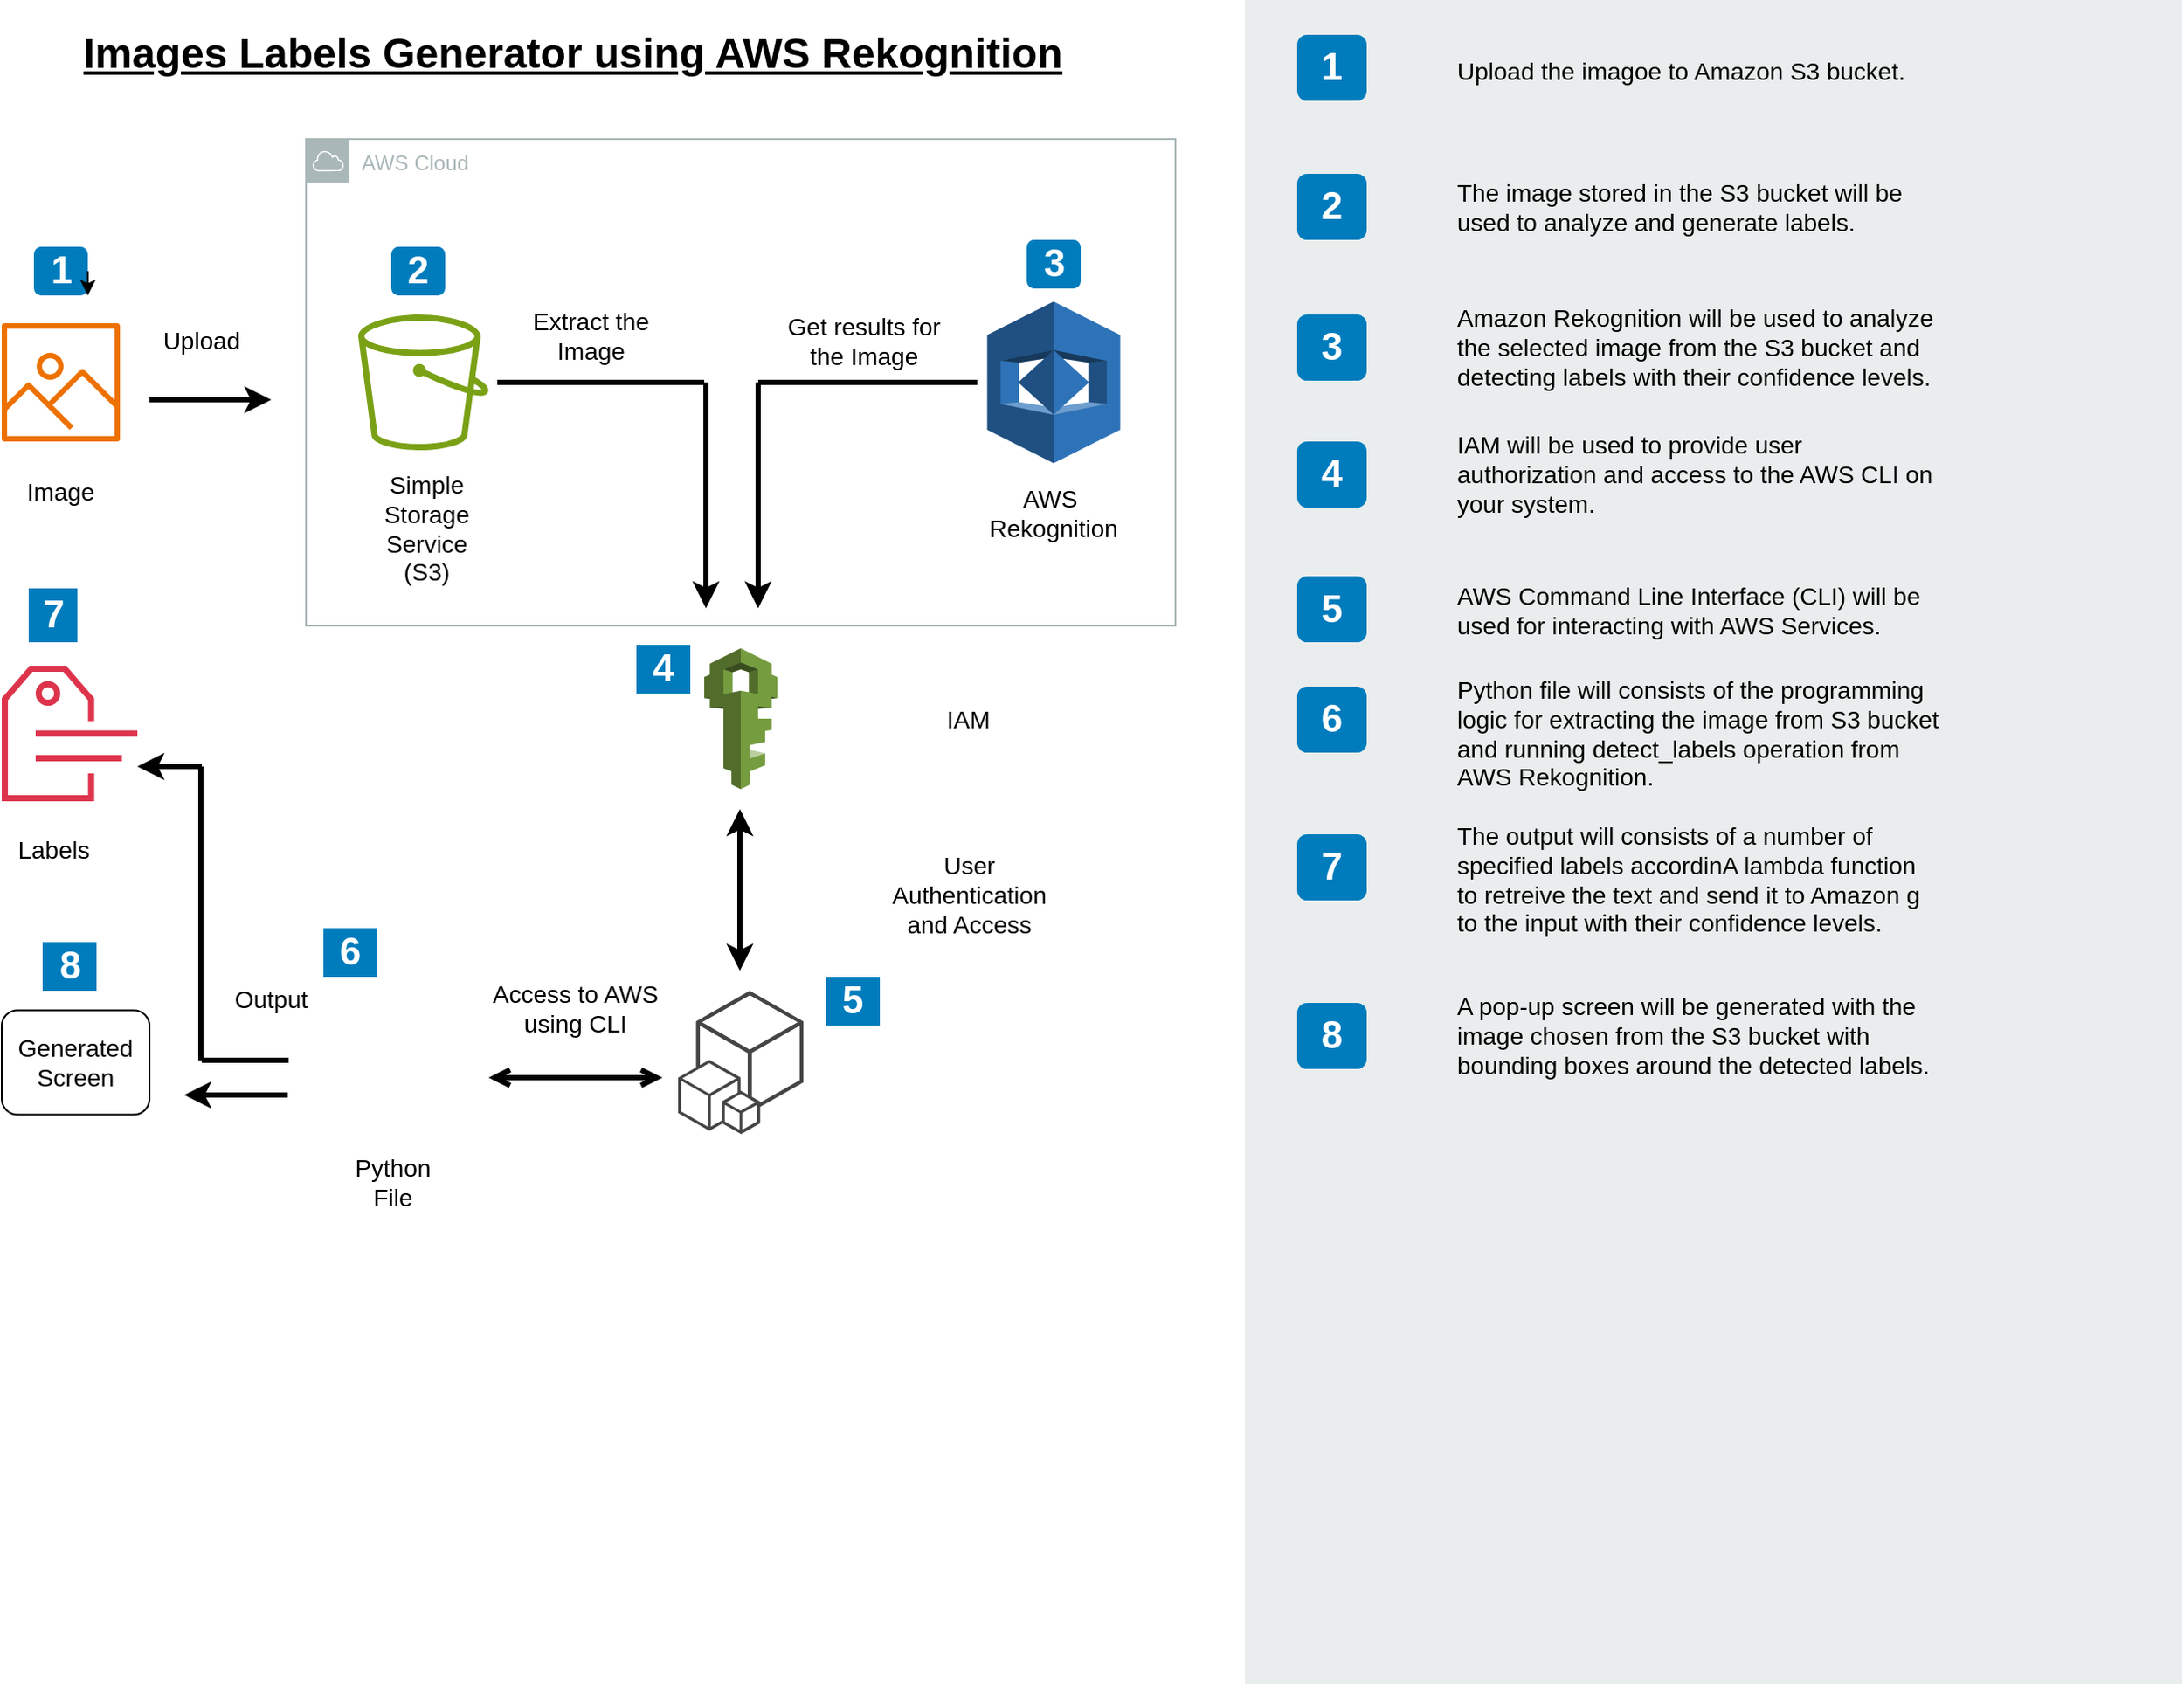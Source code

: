 <mxfile version="24.8.3">
  <diagram name="Page-1" id="1QPhJKA11TGKgs7WSQvj">
    <mxGraphModel dx="1222" dy="698" grid="1" gridSize="10" guides="1" tooltips="1" connect="1" arrows="1" fold="1" page="1" pageScale="1" pageWidth="1169" pageHeight="827" math="0" shadow="0">
      <root>
        <mxCell id="0" />
        <mxCell id="1" parent="0" />
        <mxCell id="PJq4ZduZdzAgiIetN25B-19" value="AWS Cloud" style="sketch=0;outlineConnect=0;gradientColor=none;html=1;whiteSpace=wrap;fontSize=12;fontStyle=0;shape=mxgraph.aws4.group;grIcon=mxgraph.aws4.group_aws_cloud;strokeColor=#AAB7B8;fillColor=none;verticalAlign=top;align=left;spacingLeft=30;fontColor=#AAB7B8;dashed=0;movable=0;resizable=0;rotatable=0;deletable=0;editable=0;locked=1;connectable=0;" parent="1" vertex="1">
          <mxGeometry x="270" y="80" width="500" height="280" as="geometry" />
        </mxCell>
        <mxCell id="PJq4ZduZdzAgiIetN25B-2" value="" style="sketch=0;outlineConnect=0;fontColor=#232F3E;gradientColor=none;fillColor=#7AA116;strokeColor=none;dashed=0;verticalLabelPosition=bottom;verticalAlign=top;align=center;html=1;fontSize=12;fontStyle=0;aspect=fixed;pointerEvents=1;shape=mxgraph.aws4.bucket;movable=0;resizable=0;rotatable=0;deletable=0;editable=0;locked=1;connectable=0;" parent="1" vertex="1">
          <mxGeometry x="300" y="181" width="75" height="78" as="geometry" />
        </mxCell>
        <mxCell id="PJq4ZduZdzAgiIetN25B-3" value="" style="outlineConnect=0;dashed=0;verticalLabelPosition=bottom;verticalAlign=top;align=center;html=1;shape=mxgraph.aws3.iam;fillColor=#759C3E;gradientColor=none;" parent="1" vertex="1">
          <mxGeometry x="499" y="373" width="42" height="81" as="geometry" />
        </mxCell>
        <mxCell id="PJq4ZduZdzAgiIetN25B-5" value="" style="rounded=0;whiteSpace=wrap;html=1;fillColor=#EAEDED;fontSize=22;fontColor=#FFFFFF;strokeColor=none;labelBackgroundColor=none;movable=0;resizable=0;rotatable=0;deletable=0;editable=0;locked=1;connectable=0;" parent="1" vertex="1">
          <mxGeometry x="810" width="539" height="969" as="geometry" />
        </mxCell>
        <mxCell id="PJq4ZduZdzAgiIetN25B-6" value="1" style="rounded=1;whiteSpace=wrap;html=1;fillColor=#007CBD;strokeColor=none;fontColor=#FFFFFF;fontStyle=1;fontSize=22;labelBackgroundColor=none;" parent="1" vertex="1">
          <mxGeometry x="840" y="20" width="40" height="38" as="geometry" />
        </mxCell>
        <mxCell id="PJq4ZduZdzAgiIetN25B-7" value="2" style="rounded=1;whiteSpace=wrap;html=1;fillColor=#007CBD;strokeColor=none;fontColor=#FFFFFF;fontStyle=1;fontSize=22;labelBackgroundColor=none;" parent="1" vertex="1">
          <mxGeometry x="840" y="100" width="40" height="38" as="geometry" />
        </mxCell>
        <mxCell id="PJq4ZduZdzAgiIetN25B-8" value="3" style="rounded=1;whiteSpace=wrap;html=1;fillColor=#007CBD;strokeColor=none;fontColor=#FFFFFF;fontStyle=1;fontSize=22;labelBackgroundColor=none;" parent="1" vertex="1">
          <mxGeometry x="840" y="181" width="40" height="38" as="geometry" />
        </mxCell>
        <mxCell id="PJq4ZduZdzAgiIetN25B-9" value="4" style="rounded=1;whiteSpace=wrap;html=1;fillColor=#007CBD;strokeColor=none;fontColor=#FFFFFF;fontStyle=1;fontSize=22;labelBackgroundColor=none;" parent="1" vertex="1">
          <mxGeometry x="840" y="254" width="40" height="38" as="geometry" />
        </mxCell>
        <mxCell id="PJq4ZduZdzAgiIetN25B-10" value="5" style="rounded=1;whiteSpace=wrap;html=1;fillColor=#007CBD;strokeColor=none;fontColor=#FFFFFF;fontStyle=1;fontSize=22;labelBackgroundColor=none;" parent="1" vertex="1">
          <mxGeometry x="840" y="331.5" width="40" height="38" as="geometry" />
        </mxCell>
        <mxCell id="PJq4ZduZdzAgiIetN25B-11" value="6" style="rounded=1;whiteSpace=wrap;html=1;fillColor=#007CBD;strokeColor=none;fontColor=#FFFFFF;fontStyle=1;fontSize=22;labelBackgroundColor=none;" parent="1" vertex="1">
          <mxGeometry x="840" y="395" width="40" height="38" as="geometry" />
        </mxCell>
        <mxCell id="PJq4ZduZdzAgiIetN25B-12" value="7" style="rounded=1;whiteSpace=wrap;html=1;fillColor=#007CBD;strokeColor=none;fontColor=#FFFFFF;fontStyle=1;fontSize=22;labelBackgroundColor=none;" parent="1" vertex="1">
          <mxGeometry x="840" y="480" width="40" height="38" as="geometry" />
        </mxCell>
        <mxCell id="PJq4ZduZdzAgiIetN25B-13" value="8" style="rounded=1;whiteSpace=wrap;html=1;fillColor=#007CBD;strokeColor=none;fontColor=#FFFFFF;fontStyle=1;fontSize=22;labelBackgroundColor=none;" parent="1" vertex="1">
          <mxGeometry x="840" y="577" width="40" height="38" as="geometry" />
        </mxCell>
        <mxCell id="PJq4ZduZdzAgiIetN25B-14" value="" style="sketch=0;outlineConnect=0;fontColor=#232F3E;gradientColor=none;fillColor=#ED7100;strokeColor=none;dashed=0;verticalLabelPosition=bottom;verticalAlign=top;align=center;html=1;fontSize=12;fontStyle=0;aspect=fixed;pointerEvents=1;shape=mxgraph.aws4.container_registry_image;movable=0;resizable=0;rotatable=0;deletable=0;editable=0;locked=1;connectable=0;" parent="1" vertex="1">
          <mxGeometry x="95" y="186" width="68" height="68" as="geometry" />
        </mxCell>
        <mxCell id="PJq4ZduZdzAgiIetN25B-15" value="" style="outlineConnect=0;dashed=0;verticalLabelPosition=bottom;verticalAlign=top;align=center;html=1;shape=mxgraph.aws3.cli;fillColor=#444444;gradientColor=none;" parent="1" vertex="1">
          <mxGeometry x="484" y="570" width="72" height="82.5" as="geometry" />
        </mxCell>
        <mxCell id="PJq4ZduZdzAgiIetN25B-16" value="" style="outlineConnect=0;dashed=0;verticalLabelPosition=bottom;verticalAlign=top;align=center;html=1;shape=mxgraph.aws3.rekognition;fillColor=#2E73B8;gradientColor=none;movable=0;resizable=0;rotatable=0;deletable=0;editable=0;locked=1;connectable=0;" parent="1" vertex="1">
          <mxGeometry x="661.75" y="173.5" width="76.5" height="93" as="geometry" />
        </mxCell>
        <mxCell id="PJq4ZduZdzAgiIetN25B-17" value="" style="sketch=0;outlineConnect=0;fontColor=#232F3E;gradientColor=none;fillColor=#DD344C;strokeColor=none;dashed=0;verticalLabelPosition=bottom;verticalAlign=top;align=center;html=1;fontSize=12;fontStyle=0;aspect=fixed;pointerEvents=1;shape=mxgraph.aws4.waf_labels;" parent="1" vertex="1">
          <mxGeometry x="95" y="383" width="78" height="78" as="geometry" />
        </mxCell>
        <mxCell id="PJq4ZduZdzAgiIetN25B-18" value="&lt;font style=&quot;font-size: 14px;&quot;&gt;Generated Screen&lt;/font&gt;" style="rounded=1;whiteSpace=wrap;html=1;" parent="1" vertex="1">
          <mxGeometry x="95" y="581.25" width="85" height="60" as="geometry" />
        </mxCell>
        <mxCell id="PJq4ZduZdzAgiIetN25B-20" value="&lt;font style=&quot;font-size: 14px;&quot;&gt;Simple&lt;/font&gt;&lt;div&gt;&lt;font style=&quot;font-size: 14px;&quot;&gt;Storage Service&lt;/font&gt;&lt;/div&gt;&lt;div&gt;&lt;font style=&quot;font-size: 14px;&quot;&gt;(S3)&lt;/font&gt;&lt;/div&gt;" style="text;html=1;align=center;verticalAlign=middle;whiteSpace=wrap;rounded=0;movable=0;resizable=0;rotatable=0;deletable=0;editable=0;locked=1;connectable=0;" parent="1" vertex="1">
          <mxGeometry x="307.5" y="268" width="62.5" height="72" as="geometry" />
        </mxCell>
        <mxCell id="PJq4ZduZdzAgiIetN25B-21" value="&lt;font style=&quot;font-size: 14px;&quot;&gt;AWS&amp;nbsp;&lt;/font&gt;&lt;div&gt;&lt;font style=&quot;font-size: 14px;&quot;&gt;Rekognition&lt;/font&gt;&lt;/div&gt;" style="text;html=1;align=center;verticalAlign=middle;whiteSpace=wrap;rounded=0;" parent="1" vertex="1">
          <mxGeometry x="650" y="280" width="100" height="30" as="geometry" />
        </mxCell>
        <mxCell id="PJq4ZduZdzAgiIetN25B-22" value="&lt;font style=&quot;font-size: 14px;&quot;&gt;IAM&lt;/font&gt;" style="text;html=1;align=center;verticalAlign=middle;whiteSpace=wrap;rounded=0;" parent="1" vertex="1">
          <mxGeometry x="621" y="399" width="60" height="30" as="geometry" />
        </mxCell>
        <mxCell id="PJq4ZduZdzAgiIetN25B-23" value="" style="endArrow=classic;startArrow=classic;html=1;rounded=0;strokeWidth=3;" parent="1" edge="1">
          <mxGeometry width="50" height="50" relative="1" as="geometry">
            <mxPoint x="519.5" y="558.5" as="sourcePoint" />
            <mxPoint x="519.5" y="465.5" as="targetPoint" />
            <Array as="points">
              <mxPoint x="519.5" y="514" />
            </Array>
          </mxGeometry>
        </mxCell>
        <mxCell id="PJq4ZduZdzAgiIetN25B-24" value="&lt;font style=&quot;font-size: 14px;&quot;&gt;User Authentication and Access&lt;/font&gt;" style="text;html=1;align=center;verticalAlign=middle;whiteSpace=wrap;rounded=0;" parent="1" vertex="1">
          <mxGeometry x="601.5" y="480" width="99" height="70" as="geometry" />
        </mxCell>
        <mxCell id="PJq4ZduZdzAgiIetN25B-25" value="&lt;font style=&quot;font-size: 14px;&quot;&gt;Image&lt;/font&gt;" style="text;html=1;align=center;verticalAlign=middle;whiteSpace=wrap;rounded=0;" parent="1" vertex="1">
          <mxGeometry x="99" y="268" width="60" height="30" as="geometry" />
        </mxCell>
        <mxCell id="PJq4ZduZdzAgiIetN25B-26" value="" style="endArrow=classic;html=1;rounded=0;strokeWidth=3;" parent="1" edge="1">
          <mxGeometry width="50" height="50" relative="1" as="geometry">
            <mxPoint x="180" y="230" as="sourcePoint" />
            <mxPoint x="250" y="230" as="targetPoint" />
          </mxGeometry>
        </mxCell>
        <mxCell id="PJq4ZduZdzAgiIetN25B-29" value="" style="endArrow=none;html=1;rounded=0;strokeWidth=3;" parent="1" edge="1">
          <mxGeometry width="50" height="50" relative="1" as="geometry">
            <mxPoint x="380" y="220" as="sourcePoint" />
            <mxPoint x="499" y="220" as="targetPoint" />
          </mxGeometry>
        </mxCell>
        <mxCell id="PJq4ZduZdzAgiIetN25B-30" value="" style="endArrow=classic;html=1;rounded=0;strokeWidth=3;" parent="1" edge="1">
          <mxGeometry width="50" height="50" relative="1" as="geometry">
            <mxPoint x="500" y="220" as="sourcePoint" />
            <mxPoint x="500" y="350" as="targetPoint" />
          </mxGeometry>
        </mxCell>
        <mxCell id="PJq4ZduZdzAgiIetN25B-31" value="" style="endArrow=none;html=1;rounded=0;strokeWidth=3;" parent="1" edge="1">
          <mxGeometry width="50" height="50" relative="1" as="geometry">
            <mxPoint x="530" y="220" as="sourcePoint" />
            <mxPoint x="656" y="220" as="targetPoint" />
          </mxGeometry>
        </mxCell>
        <mxCell id="PJq4ZduZdzAgiIetN25B-32" value="" style="endArrow=classic;html=1;rounded=0;strokeWidth=3;" parent="1" edge="1">
          <mxGeometry width="50" height="50" relative="1" as="geometry">
            <mxPoint x="530" y="220" as="sourcePoint" />
            <mxPoint x="530" y="350" as="targetPoint" />
          </mxGeometry>
        </mxCell>
        <mxCell id="PJq4ZduZdzAgiIetN25B-33" value="" style="edgeStyle=orthogonalEdgeStyle;htmDepartman barl=1;endArrow=open;elbow=vertical;startArrow=open;startFill=0;endFill=0;strokeColor=#000000;rounded=0;strokeWidth=3;" parent="1" edge="1">
          <mxGeometry width="100" relative="1" as="geometry">
            <mxPoint x="375" y="620" as="sourcePoint" />
            <mxPoint x="475" y="620" as="targetPoint" />
          </mxGeometry>
        </mxCell>
        <mxCell id="PJq4ZduZdzAgiIetN25B-34" value="&lt;font style=&quot;font-size: 14px;&quot;&gt;Upload&lt;/font&gt;" style="text;html=1;align=center;verticalAlign=middle;whiteSpace=wrap;rounded=0;" parent="1" vertex="1">
          <mxGeometry x="180" y="181" width="60" height="30" as="geometry" />
        </mxCell>
        <mxCell id="PJq4ZduZdzAgiIetN25B-35" value="&lt;font style=&quot;font-size: 14px;&quot;&gt;Extract the Image&lt;/font&gt;" style="text;html=1;align=center;verticalAlign=middle;whiteSpace=wrap;rounded=0;movable=0;resizable=0;rotatable=0;deletable=0;editable=0;locked=1;connectable=0;" parent="1" vertex="1">
          <mxGeometry x="384" y="178" width="100" height="30" as="geometry" />
        </mxCell>
        <mxCell id="PJq4ZduZdzAgiIetN25B-36" value="&lt;font style=&quot;font-size: 14px;&quot;&gt;Get results for the Image&lt;/font&gt;" style="text;html=1;align=center;verticalAlign=middle;whiteSpace=wrap;rounded=0;movable=0;resizable=0;rotatable=0;deletable=0;editable=0;locked=1;connectable=0;" parent="1" vertex="1">
          <mxGeometry x="541" y="181" width="100" height="30" as="geometry" />
        </mxCell>
        <mxCell id="PJq4ZduZdzAgiIetN25B-37" value="&lt;font style=&quot;font-size: 14px;&quot;&gt;Labels&lt;/font&gt;" style="text;html=1;align=center;verticalAlign=middle;whiteSpace=wrap;rounded=0;" parent="1" vertex="1">
          <mxGeometry x="95" y="473.5" width="60" height="30" as="geometry" />
        </mxCell>
        <mxCell id="PJq4ZduZdzAgiIetN25B-38" value="&lt;font style=&quot;font-size: 14px;&quot;&gt;Access to AWS using CLI&lt;/font&gt;" style="text;html=1;align=center;verticalAlign=middle;whiteSpace=wrap;rounded=0;" parent="1" vertex="1">
          <mxGeometry x="370" y="560" width="110" height="40" as="geometry" />
        </mxCell>
        <mxCell id="PJq4ZduZdzAgiIetN25B-39" value="&lt;h1 style=&quot;margin-top: 0px;&quot;&gt;&lt;u&gt;Images Labels Generator using AWS Rekognition&lt;/u&gt;&lt;/h1&gt;" style="text;html=1;whiteSpace=wrap;overflow=hidden;rounded=0;movable=0;resizable=0;rotatable=0;deletable=0;editable=0;locked=1;connectable=0;" parent="1" vertex="1">
          <mxGeometry x="140" y="10" width="620" height="50" as="geometry" />
        </mxCell>
        <mxCell id="PJq4ZduZdzAgiIetN25B-41" value="" style="endArrow=none;html=1;rounded=0;strokeWidth=3;" parent="1" edge="1">
          <mxGeometry width="50" height="50" relative="1" as="geometry">
            <mxPoint x="210" y="610" as="sourcePoint" />
            <mxPoint x="260" y="610" as="targetPoint" />
          </mxGeometry>
        </mxCell>
        <mxCell id="PJq4ZduZdzAgiIetN25B-42" value="" style="endArrow=none;html=1;rounded=0;strokeWidth=3;" parent="1" edge="1">
          <mxGeometry width="50" height="50" relative="1" as="geometry">
            <mxPoint x="209.5" y="441" as="sourcePoint" />
            <mxPoint x="209.5" y="610" as="targetPoint" />
          </mxGeometry>
        </mxCell>
        <mxCell id="PJq4ZduZdzAgiIetN25B-46" value="" style="endArrow=classic;html=1;rounded=0;strokeWidth=3;" parent="1" edge="1">
          <mxGeometry width="50" height="50" relative="1" as="geometry">
            <mxPoint x="210" y="441" as="sourcePoint" />
            <mxPoint x="173" y="441" as="targetPoint" />
          </mxGeometry>
        </mxCell>
        <mxCell id="PJq4ZduZdzAgiIetN25B-47" value="" style="endArrow=classic;html=1;rounded=0;strokeWidth=3;" parent="1" edge="1">
          <mxGeometry width="50" height="50" relative="1" as="geometry">
            <mxPoint x="259.5" y="630" as="sourcePoint" />
            <mxPoint x="200" y="630" as="targetPoint" />
            <Array as="points">
              <mxPoint x="219.5" y="630" />
            </Array>
          </mxGeometry>
        </mxCell>
        <mxCell id="PJq4ZduZdzAgiIetN25B-48" value="&lt;font style=&quot;font-size: 14px;&quot;&gt;Python&lt;/font&gt;&lt;div&gt;&lt;font style=&quot;font-size: 14px;&quot;&gt;File&lt;/font&gt;&lt;/div&gt;" style="text;html=1;align=center;verticalAlign=middle;whiteSpace=wrap;rounded=0;" parent="1" vertex="1">
          <mxGeometry x="290" y="660" width="60" height="40" as="geometry" />
        </mxCell>
        <mxCell id="PJq4ZduZdzAgiIetN25B-49" value="&lt;span style=&quot;font-size: 14px;&quot;&gt;Output&lt;/span&gt;" style="text;html=1;align=center;verticalAlign=middle;whiteSpace=wrap;rounded=0;" parent="1" vertex="1">
          <mxGeometry x="220" y="560" width="60" height="30" as="geometry" />
        </mxCell>
        <mxCell id="PJq4ZduZdzAgiIetN25B-50" value="1" style="rounded=1;whiteSpace=wrap;html=1;fillColor=#007CBD;strokeColor=none;fontColor=#FFFFFF;fontStyle=1;fontSize=22;labelBackgroundColor=none;" parent="1" vertex="1">
          <mxGeometry x="113.5" y="142" width="31" height="28" as="geometry" />
        </mxCell>
        <mxCell id="PJq4ZduZdzAgiIetN25B-51" style="edgeStyle=orthogonalEdgeStyle;rounded=0;orthogonalLoop=1;jettySize=auto;html=1;exitX=1;exitY=0.5;exitDx=0;exitDy=0;entryX=1;entryY=1;entryDx=0;entryDy=0;" parent="1" source="PJq4ZduZdzAgiIetN25B-50" target="PJq4ZduZdzAgiIetN25B-50" edge="1">
          <mxGeometry relative="1" as="geometry" />
        </mxCell>
        <mxCell id="PJq4ZduZdzAgiIetN25B-52" value="2" style="rounded=1;whiteSpace=wrap;html=1;fillColor=#007CBD;strokeColor=none;fontColor=#FFFFFF;fontStyle=1;fontSize=22;labelBackgroundColor=none;" parent="1" vertex="1">
          <mxGeometry x="319" y="142" width="31" height="28" as="geometry" />
        </mxCell>
        <mxCell id="PJq4ZduZdzAgiIetN25B-53" value="3" style="rounded=1;whiteSpace=wrap;html=1;fillColor=#007CBD;strokeColor=none;fontColor=#FFFFFF;fontStyle=1;fontSize=22;labelBackgroundColor=none;" parent="1" vertex="1">
          <mxGeometry x="684.5" y="138" width="31" height="28" as="geometry" />
        </mxCell>
        <mxCell id="PJq4ZduZdzAgiIetN25B-54" value="4" style="rounded=0;whiteSpace=wrap;html=1;fillColor=#007CBD;strokeColor=none;fontColor=#FFFFFF;fontStyle=1;fontSize=22;labelBackgroundColor=none;arcSize=50;" parent="1" vertex="1">
          <mxGeometry x="460" y="371" width="31" height="28" as="geometry" />
        </mxCell>
        <mxCell id="PJq4ZduZdzAgiIetN25B-55" value="5" style="rounded=0;whiteSpace=wrap;html=1;fillColor=#007CBD;strokeColor=none;fontColor=#FFFFFF;fontStyle=1;fontSize=22;labelBackgroundColor=none;arcSize=50;" parent="1" vertex="1">
          <mxGeometry x="569" y="562" width="31" height="28" as="geometry" />
        </mxCell>
        <mxCell id="PJq4ZduZdzAgiIetN25B-56" value="6" style="rounded=0;whiteSpace=wrap;html=1;fillColor=#007CBD;strokeColor=none;fontColor=#FFFFFF;fontStyle=1;fontSize=22;labelBackgroundColor=none;arcSize=50;" parent="1" vertex="1">
          <mxGeometry x="280" y="534" width="31" height="28" as="geometry" />
        </mxCell>
        <mxCell id="PJq4ZduZdzAgiIetN25B-57" value="7" style="rounded=0;whiteSpace=wrap;html=1;fillColor=#007CBD;strokeColor=none;fontColor=#FFFFFF;fontStyle=1;fontSize=22;labelBackgroundColor=none;arcSize=50;direction=south;glass=0;shadow=0;" parent="1" vertex="1">
          <mxGeometry x="110.5" y="338.5" width="28" height="31" as="geometry" />
        </mxCell>
        <mxCell id="PJq4ZduZdzAgiIetN25B-58" value="8" style="rounded=0;whiteSpace=wrap;html=1;fillColor=#007CBD;strokeColor=none;fontColor=#FFFFFF;fontStyle=1;fontSize=22;labelBackgroundColor=none;arcSize=50;" parent="1" vertex="1">
          <mxGeometry x="118.5" y="542" width="31" height="28" as="geometry" />
        </mxCell>
        <mxCell id="PJq4ZduZdzAgiIetN25B-60" value="&lt;font style=&quot;font-size: 14px;&quot;&gt;Upload the imagoe to Amazon S3 bucket.&lt;/font&gt;" style="text;html=1;align=left;verticalAlign=middle;whiteSpace=wrap;rounded=0;" parent="1" vertex="1">
          <mxGeometry x="930" y="20" width="280" height="42" as="geometry" />
        </mxCell>
        <mxCell id="PJq4ZduZdzAgiIetN25B-61" value="&lt;font style=&quot;font-size: 14px;&quot;&gt;The image stored in the S3 bucket will be used to analyze and generate labels.&amp;nbsp;&lt;/font&gt;" style="text;html=1;align=left;verticalAlign=middle;whiteSpace=wrap;rounded=0;" parent="1" vertex="1">
          <mxGeometry x="930" y="98" width="280" height="42" as="geometry" />
        </mxCell>
        <mxCell id="PJq4ZduZdzAgiIetN25B-62" value="&lt;font style=&quot;font-size: 14px;&quot;&gt;Amazon Rekognition will be used to analyze the selected image from the S3 bucket and detecting labels with their confidence levels.&amp;nbsp;&lt;/font&gt;" style="text;html=1;align=left;verticalAlign=middle;whiteSpace=wrap;rounded=0;" parent="1" vertex="1">
          <mxGeometry x="930" y="160" width="280" height="80" as="geometry" />
        </mxCell>
        <mxCell id="PJq4ZduZdzAgiIetN25B-64" value="&lt;font style=&quot;font-size: 14px;&quot;&gt;IAM will be used to provide user authorization and access to the AWS CLI on your system.&amp;nbsp;&lt;/font&gt;" style="text;html=1;align=left;verticalAlign=middle;whiteSpace=wrap;rounded=0;" parent="1" vertex="1">
          <mxGeometry x="930" y="241.5" width="280" height="63" as="geometry" />
        </mxCell>
        <mxCell id="PJq4ZduZdzAgiIetN25B-65" value="&lt;font style=&quot;font-size: 14px;&quot;&gt;AWS Command Line Interface (CLI) will be used for interacting with AWS Services.&amp;nbsp;&lt;/font&gt;" style="text;html=1;align=left;verticalAlign=middle;whiteSpace=wrap;rounded=0;" parent="1" vertex="1">
          <mxGeometry x="930" y="324.5" width="280" height="52" as="geometry" />
        </mxCell>
        <mxCell id="PJq4ZduZdzAgiIetN25B-67" value="&lt;font style=&quot;font-size: 14px;&quot;&gt;Python file will consists of the programming logic for extracting the image from S3 bucket and running detect_labels operation from AWS Rekognition.&amp;nbsp;&lt;/font&gt;" style="text;html=1;align=left;verticalAlign=middle;whiteSpace=wrap;rounded=0;" parent="1" vertex="1">
          <mxGeometry x="930" y="386" width="280" height="72" as="geometry" />
        </mxCell>
        <mxCell id="PJq4ZduZdzAgiIetN25B-68" value="&lt;font style=&quot;font-size: 14px;&quot;&gt;The output will consists of a number of specified labels accordinA lambda function to retreive the text and send it to Amazon g to the input with their confidence levels.&amp;nbsp;&amp;nbsp;&lt;/font&gt;" style="text;html=1;align=left;verticalAlign=middle;whiteSpace=wrap;rounded=0;" parent="1" vertex="1">
          <mxGeometry x="930" y="470" width="280" height="72" as="geometry" />
        </mxCell>
        <mxCell id="PJq4ZduZdzAgiIetN25B-69" value="&lt;font style=&quot;font-size: 14px;&quot;&gt;A pop-up screen will be generated with the image chosen from the S3 bucket with bounding boxes around the detected labels.&amp;nbsp;&lt;/font&gt;" style="text;html=1;align=left;verticalAlign=middle;whiteSpace=wrap;rounded=0;" parent="1" vertex="1">
          <mxGeometry x="930" y="560" width="280" height="72" as="geometry" />
        </mxCell>
      </root>
    </mxGraphModel>
  </diagram>
</mxfile>
